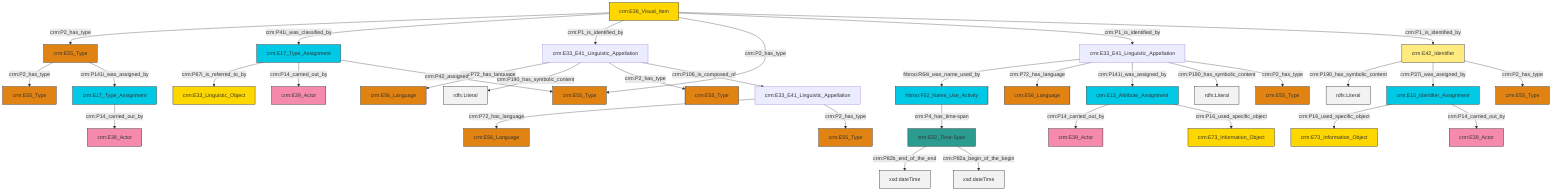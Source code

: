 graph TD
classDef Literal fill:#f2f2f2,stroke:#000000;
classDef CRM_Entity fill:#FFFFFF,stroke:#000000;
classDef Temporal_Entity fill:#00C9E6, stroke:#000000;
classDef Type fill:#E18312, stroke:#000000;
classDef Time-Span fill:#2C9C91, stroke:#000000;
classDef Appellation fill:#FFEB7F, stroke:#000000;
classDef Place fill:#008836, stroke:#000000;
classDef Persistent_Item fill:#B266B2, stroke:#000000;
classDef Conceptual_Object fill:#FFD700, stroke:#000000;
classDef Physical_Thing fill:#D2B48C, stroke:#000000;
classDef Actor fill:#f58aad, stroke:#000000;
classDef PC_Classes fill:#4ce600, stroke:#000000;
classDef Multi fill:#cccccc,stroke:#000000;

0["crm:E13_Attribute_Assignment"]:::Temporal_Entity -->|crm:P14_carried_out_by| 1["crm:E39_Actor"]:::Actor
2["crm:E52_Time-Span"]:::Time-Span -->|crm:P82b_end_of_the_end| 3[xsd:dateTime]:::Literal
4["crm:E33_E41_Linguistic_Appellation"]:::Default -->|frbroo:R64i_was_name_used_by| 5["frbroo:F52_Name_Use_Activity"]:::Temporal_Entity
8["crm:E15_Identifier_Assignment"]:::Temporal_Entity -->|crm:P16_used_specific_object| 9["crm:E73_Information_Object"]:::Conceptual_Object
10["crm:E36_Visual_Item"]:::Conceptual_Object -->|crm:P2_has_type| 11["crm:E55_Type"]:::Type
0["crm:E13_Attribute_Assignment"]:::Temporal_Entity -->|crm:P16_used_specific_object| 12["crm:E73_Information_Object"]:::Conceptual_Object
15["crm:E42_Identifier"]:::Appellation -->|crm:P190_has_symbolic_content| 16[rdfs:Literal]:::Literal
10["crm:E36_Visual_Item"]:::Conceptual_Object -->|crm:P41i_was_classified_by| 19["crm:E17_Type_Assignment"]:::Temporal_Entity
15["crm:E42_Identifier"]:::Appellation -->|crm:P37i_was_assigned_by| 8["crm:E15_Identifier_Assignment"]:::Temporal_Entity
19["crm:E17_Type_Assignment"]:::Temporal_Entity -->|crm:P67i_is_referred_to_by| 27["crm:E33_Linguistic_Object"]:::Conceptual_Object
30["crm:E33_E41_Linguistic_Appellation"]:::Default -->|crm:P72_has_language| 31["crm:E56_Language"]:::Type
32["crm:E17_Type_Assignment"]:::Temporal_Entity -->|crm:P14_carried_out_by| 33["crm:E39_Actor"]:::Actor
4["crm:E33_E41_Linguistic_Appellation"]:::Default -->|crm:P72_has_language| 13["crm:E56_Language"]:::Type
30["crm:E33_E41_Linguistic_Appellation"]:::Default -->|crm:P190_has_symbolic_content| 34[rdfs:Literal]:::Literal
8["crm:E15_Identifier_Assignment"]:::Temporal_Entity -->|crm:P14_carried_out_by| 37["crm:E39_Actor"]:::Actor
25["crm:E33_E41_Linguistic_Appellation"]:::Default -->|crm:P72_has_language| 35["crm:E56_Language"]:::Type
11["crm:E55_Type"]:::Type -->|crm:P2_has_type| 40["crm:E55_Type"]:::Type
10["crm:E36_Visual_Item"]:::Conceptual_Object -->|crm:P1_is_identified_by| 30["crm:E33_E41_Linguistic_Appellation"]:::Default
10["crm:E36_Visual_Item"]:::Conceptual_Object -->|crm:P2_has_type| 17["crm:E55_Type"]:::Type
30["crm:E33_E41_Linguistic_Appellation"]:::Default -->|crm:P2_has_type| 38["crm:E55_Type"]:::Type
2["crm:E52_Time-Span"]:::Time-Span -->|crm:P82a_begin_of_the_begin| 43[xsd:dateTime]:::Literal
25["crm:E33_E41_Linguistic_Appellation"]:::Default -->|crm:P2_has_type| 45["crm:E55_Type"]:::Type
15["crm:E42_Identifier"]:::Appellation -->|crm:P2_has_type| 46["crm:E55_Type"]:::Type
11["crm:E55_Type"]:::Type -->|crm:P141i_was_assigned_by| 32["crm:E17_Type_Assignment"]:::Temporal_Entity
30["crm:E33_E41_Linguistic_Appellation"]:::Default -->|crm:P106_is_composed_of| 25["crm:E33_E41_Linguistic_Appellation"]:::Default
19["crm:E17_Type_Assignment"]:::Temporal_Entity -->|crm:P14_carried_out_by| 6["crm:E39_Actor"]:::Actor
5["frbroo:F52_Name_Use_Activity"]:::Temporal_Entity -->|crm:P4_has_time-span| 2["crm:E52_Time-Span"]:::Time-Span
10["crm:E36_Visual_Item"]:::Conceptual_Object -->|crm:P1_is_identified_by| 4["crm:E33_E41_Linguistic_Appellation"]:::Default
4["crm:E33_E41_Linguistic_Appellation"]:::Default -->|crm:P141i_was_assigned_by| 0["crm:E13_Attribute_Assignment"]:::Temporal_Entity
10["crm:E36_Visual_Item"]:::Conceptual_Object -->|crm:P1_is_identified_by| 15["crm:E42_Identifier"]:::Appellation
4["crm:E33_E41_Linguistic_Appellation"]:::Default -->|crm:P190_has_symbolic_content| 60[rdfs:Literal]:::Literal
4["crm:E33_E41_Linguistic_Appellation"]:::Default -->|crm:P2_has_type| 21["crm:E55_Type"]:::Type
19["crm:E17_Type_Assignment"]:::Temporal_Entity -->|crm:P42_assigned| 17["crm:E55_Type"]:::Type